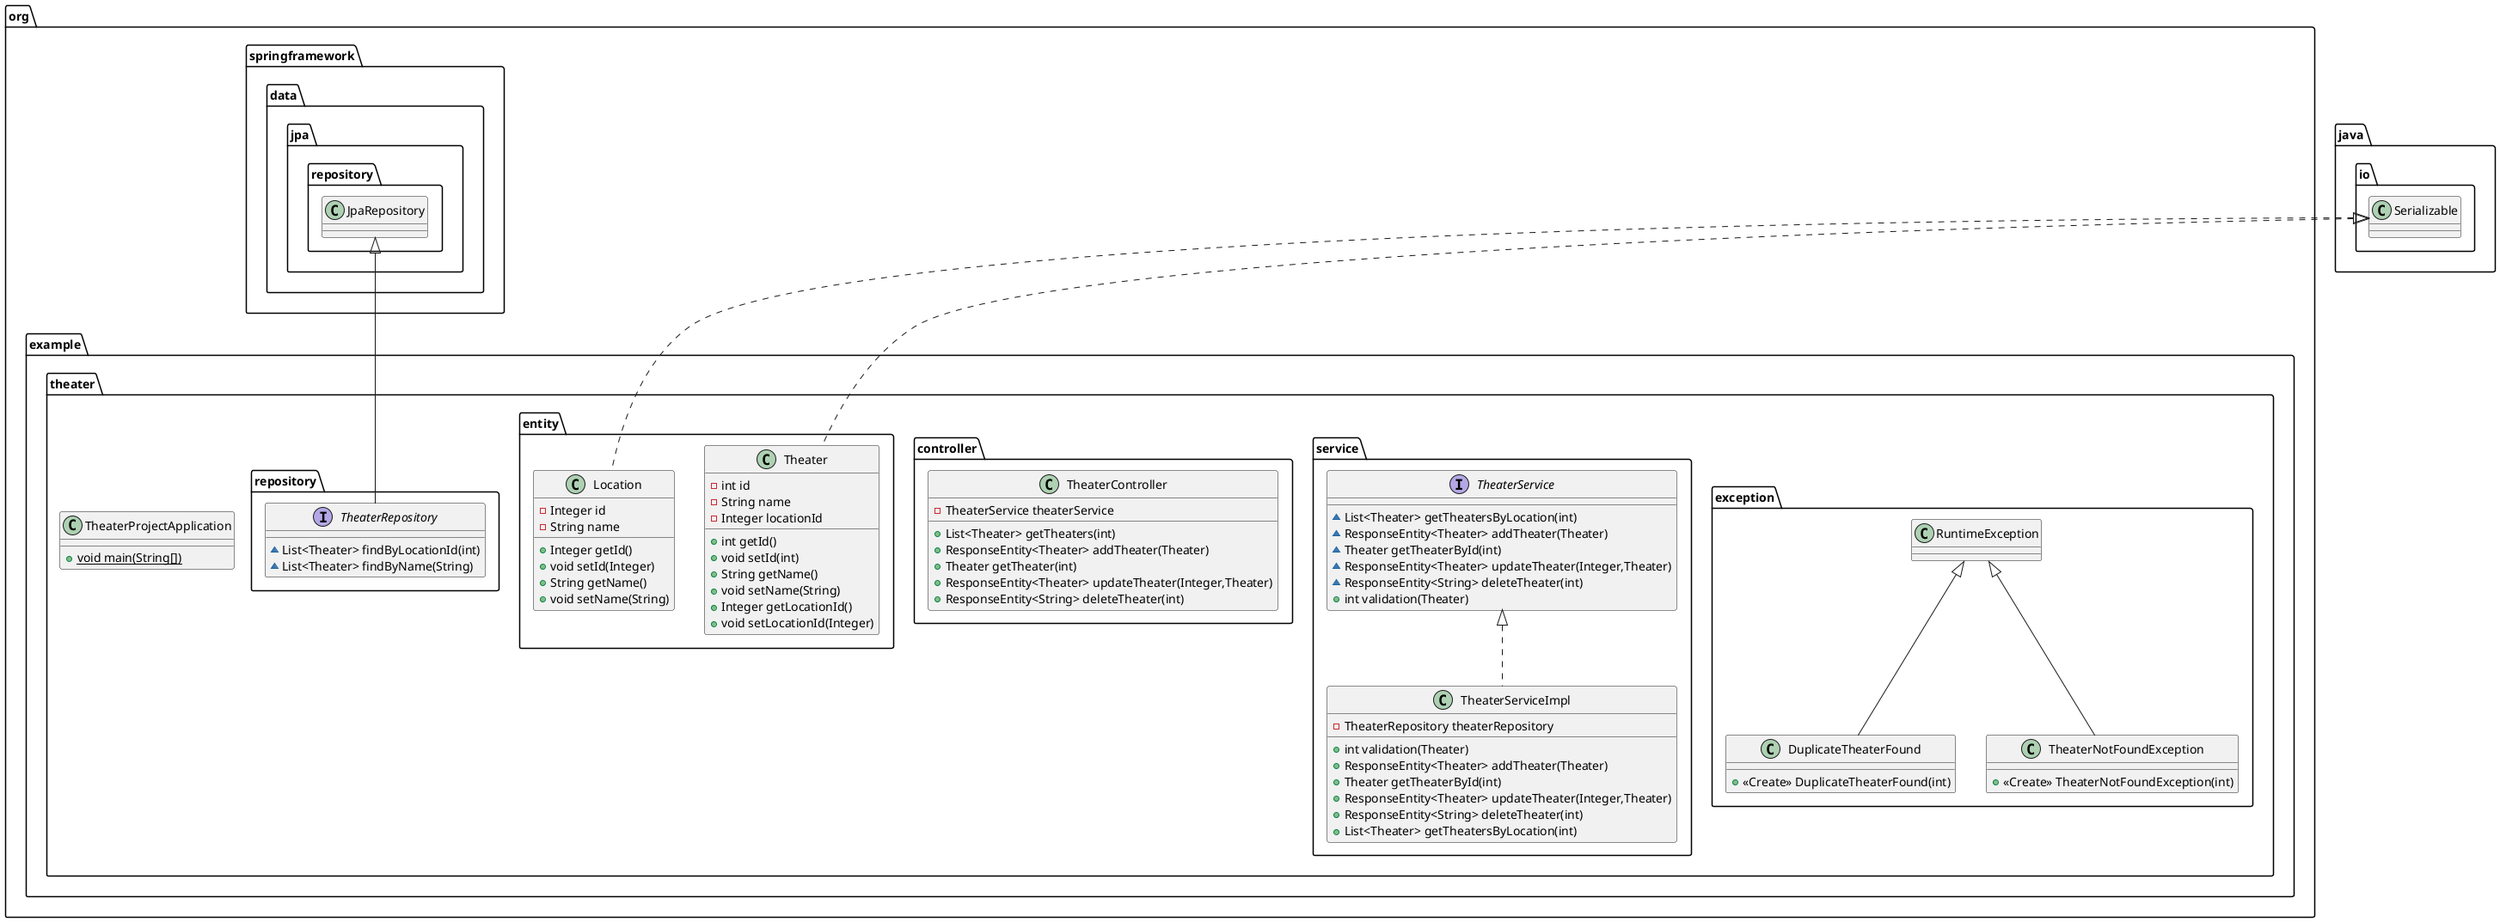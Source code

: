 @startuml
class org.example.theater.exception.DuplicateTheaterFound {
+ <<Create>> DuplicateTheaterFound(int)
}

class org.example.theater.service.TheaterServiceImpl {
- TheaterRepository theaterRepository
+ int validation(Theater)
+ ResponseEntity<Theater> addTheater(Theater)
+ Theater getTheaterById(int)
+ ResponseEntity<Theater> updateTheater(Integer,Theater)
+ ResponseEntity<String> deleteTheater(int)
+ List<Theater> getTheatersByLocation(int)
}


class org.example.theater.controller.TheaterController {
- TheaterService theaterService
+ List<Theater> getTheaters(int)
+ ResponseEntity<Theater> addTheater(Theater)
+ Theater getTheater(int)
+ ResponseEntity<Theater> updateTheater(Integer,Theater)
+ ResponseEntity<String> deleteTheater(int)
}


class org.example.theater.entity.Theater {
- int id
- String name
- Integer locationId
+ int getId()
+ void setId(int)
+ String getName()
+ void setName(String)
+ Integer getLocationId()
+ void setLocationId(Integer)
}


interface org.example.theater.service.TheaterService {
~ List<Theater> getTheatersByLocation(int)
~ ResponseEntity<Theater> addTheater(Theater)
~ Theater getTheaterById(int)
~ ResponseEntity<Theater> updateTheater(Integer,Theater)
~ ResponseEntity<String> deleteTheater(int)
+ int validation(Theater)
}

class org.example.theater.TheaterProjectApplication {
+ {static} void main(String[])
}

class org.example.theater.entity.Location {
- Integer id
- String name
+ Integer getId()
+ void setId(Integer)
+ String getName()
+ void setName(String)
}


interface org.example.theater.repository.TheaterRepository {
~ List<Theater> findByLocationId(int)
~ List<Theater> findByName(String)
}

class org.example.theater.exception.TheaterNotFoundException {
+ <<Create>> TheaterNotFoundException(int)
}



org.example.theater.exception.RuntimeException <|-- org.example.theater.exception.DuplicateTheaterFound
org.example.theater.service.TheaterService <|.. org.example.theater.service.TheaterServiceImpl
java.io.Serializable <|.. org.example.theater.entity.Theater
java.io.Serializable <|.. org.example.theater.entity.Location
org.springframework.data.jpa.repository.JpaRepository <|-- org.example.theater.repository.TheaterRepository
org.example.theater.exception.RuntimeException <|-- org.example.theater.exception.TheaterNotFoundException
@enduml